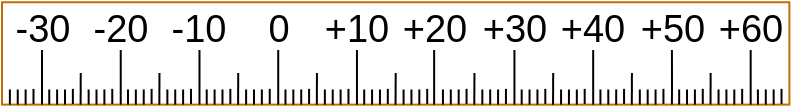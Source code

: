 <mxfile version="13.7.9" type="device"><diagram id="BH3NM4TAo3AYX-1kd94T" name="Page-1"><mxGraphModel dx="268" dy="498" grid="1" gridSize="3.937" guides="1" tooltips="1" connect="1" arrows="1" fold="1" page="1" pageScale="1" pageWidth="400" pageHeight="300" math="0" shadow="0"><root><mxCell id="0"/><mxCell id="1" parent="0"/><mxCell id="0pKqUHO3P8aSf-PJgCio-1" value="" style="rounded=0;whiteSpace=wrap;html=1;strokeColor=#BD7000;fontColor=#ffffff;fillColor=none;" parent="1" vertex="1"><mxGeometry y="-7.87" width="393.7" height="51.18" as="geometry"/></mxCell><mxCell id="0pKqUHO3P8aSf-PJgCio-4" value="" style="group" parent="1" vertex="1" connectable="0"><mxGeometry x="3.937" y="-3.932" width="35.37" height="47.242" as="geometry"/></mxCell><mxCell id="0pKqUHO3P8aSf-PJgCio-2" value="" style="endArrow=none;html=1;" parent="0pKqUHO3P8aSf-PJgCio-4" edge="1"><mxGeometry width="50" height="50" relative="1" as="geometry"><mxPoint x="16.063" y="47.242" as="sourcePoint"/><mxPoint x="16.063" y="19.932" as="targetPoint"/></mxGeometry></mxCell><mxCell id="0pKqUHO3P8aSf-PJgCio-3" value="-30" style="text;html=1;resizable=0;autosize=1;align=center;verticalAlign=middle;points=[];fillColor=none;strokeColor=none;rounded=0;fontSize=19;" parent="0pKqUHO3P8aSf-PJgCio-4" vertex="1"><mxGeometry x="-4" y="-4" width="39.37" height="27.559" as="geometry"/></mxCell><mxCell id="0pKqUHO3P8aSf-PJgCio-5" value="" style="group" parent="1" vertex="1" connectable="0"><mxGeometry x="43.304" y="-3.935" width="35.37" height="47.242" as="geometry"/></mxCell><mxCell id="0pKqUHO3P8aSf-PJgCio-6" value="" style="endArrow=none;html=1;" parent="0pKqUHO3P8aSf-PJgCio-5" edge="1"><mxGeometry width="50" height="50" relative="1" as="geometry"><mxPoint x="16.063" y="47.242" as="sourcePoint"/><mxPoint x="16.063" y="19.932" as="targetPoint"/></mxGeometry></mxCell><mxCell id="0pKqUHO3P8aSf-PJgCio-7" value="-20" style="text;html=1;resizable=0;autosize=1;align=center;verticalAlign=middle;points=[];fillColor=none;strokeColor=none;rounded=0;fontSize=19;" parent="0pKqUHO3P8aSf-PJgCio-5" vertex="1"><mxGeometry x="-4" y="-4" width="39.37" height="27.559" as="geometry"/></mxCell><mxCell id="0pKqUHO3P8aSf-PJgCio-9" value="" style="group;rotation=90;" parent="1" vertex="1" connectable="0"><mxGeometry x="82.681" y="-3.938" width="35.37" height="47.242" as="geometry"/></mxCell><mxCell id="0pKqUHO3P8aSf-PJgCio-10" value="" style="endArrow=none;html=1;" parent="0pKqUHO3P8aSf-PJgCio-9" edge="1"><mxGeometry width="50" height="50" relative="1" as="geometry"><mxPoint x="16.063" y="47.242" as="sourcePoint"/><mxPoint x="16.063" y="19.932" as="targetPoint"/></mxGeometry></mxCell><mxCell id="0pKqUHO3P8aSf-PJgCio-11" value="-10" style="text;html=1;resizable=0;autosize=1;align=center;verticalAlign=middle;points=[];fillColor=none;strokeColor=none;rounded=0;fontSize=19;" parent="0pKqUHO3P8aSf-PJgCio-9" vertex="1"><mxGeometry x="-4" y="-4" width="39.37" height="27.559" as="geometry"/></mxCell><mxCell id="0pKqUHO3P8aSf-PJgCio-12" value="" style="group" parent="1" vertex="1" connectable="0"><mxGeometry x="122.048" y="-3.941" width="31.496" height="47.242" as="geometry"/></mxCell><mxCell id="0pKqUHO3P8aSf-PJgCio-13" value="" style="endArrow=none;html=1;" parent="0pKqUHO3P8aSf-PJgCio-12" edge="1"><mxGeometry width="50" height="50" relative="1" as="geometry"><mxPoint x="16.063" y="47.242" as="sourcePoint"/><mxPoint x="16.063" y="19.932" as="targetPoint"/></mxGeometry></mxCell><mxCell id="0pKqUHO3P8aSf-PJgCio-14" value="0" style="text;html=1;resizable=0;autosize=1;align=center;verticalAlign=middle;points=[];fillColor=none;strokeColor=none;rounded=0;fontSize=19;" parent="0pKqUHO3P8aSf-PJgCio-12" vertex="1"><mxGeometry x="4" y="-4" width="23.622" height="27.559" as="geometry"/></mxCell><mxCell id="0pKqUHO3P8aSf-PJgCio-15" value="" style="group" parent="1" vertex="1" connectable="0"><mxGeometry x="161.415" y="-3.934" width="39.244" height="47.242" as="geometry"/></mxCell><mxCell id="0pKqUHO3P8aSf-PJgCio-16" value="" style="endArrow=none;html=1;" parent="0pKqUHO3P8aSf-PJgCio-15" edge="1"><mxGeometry width="50" height="50" relative="1" as="geometry"><mxPoint x="16.063" y="47.242" as="sourcePoint"/><mxPoint x="16.063" y="19.932" as="targetPoint"/></mxGeometry></mxCell><mxCell id="0pKqUHO3P8aSf-PJgCio-17" value="+10" style="text;html=1;resizable=0;autosize=1;align=center;verticalAlign=middle;points=[];fillColor=none;strokeColor=none;rounded=0;fontSize=19;" parent="0pKqUHO3P8aSf-PJgCio-15" vertex="1"><mxGeometry x="-8" y="-4" width="47.244" height="27.559" as="geometry"/></mxCell><mxCell id="0pKqUHO3P8aSf-PJgCio-18" value="" style="group" parent="1" vertex="1" connectable="0"><mxGeometry x="200.002" y="-3.937" width="39.244" height="47.242" as="geometry"/></mxCell><mxCell id="0pKqUHO3P8aSf-PJgCio-19" value="" style="endArrow=none;html=1;" parent="0pKqUHO3P8aSf-PJgCio-18" edge="1"><mxGeometry width="50" height="50" relative="1" as="geometry"><mxPoint x="16.063" y="47.242" as="sourcePoint"/><mxPoint x="16.063" y="19.932" as="targetPoint"/></mxGeometry></mxCell><mxCell id="0pKqUHO3P8aSf-PJgCio-20" value="+20" style="text;html=1;resizable=0;autosize=1;align=center;verticalAlign=middle;points=[];fillColor=none;strokeColor=none;rounded=0;fontSize=19;" parent="0pKqUHO3P8aSf-PJgCio-18" vertex="1"><mxGeometry x="-8" y="-4" width="47.244" height="27.559" as="geometry"/></mxCell><mxCell id="0pKqUHO3P8aSf-PJgCio-21" value="" style="group" parent="1" vertex="1" connectable="0"><mxGeometry x="240.159" y="-3.94" width="39.244" height="47.242" as="geometry"/></mxCell><mxCell id="0pKqUHO3P8aSf-PJgCio-22" value="" style="endArrow=none;html=1;" parent="0pKqUHO3P8aSf-PJgCio-21" edge="1"><mxGeometry width="50" height="50" relative="1" as="geometry"><mxPoint x="16.063" y="47.242" as="sourcePoint"/><mxPoint x="16.063" y="19.932" as="targetPoint"/></mxGeometry></mxCell><mxCell id="0pKqUHO3P8aSf-PJgCio-23" value="+30" style="text;html=1;resizable=0;autosize=1;align=center;verticalAlign=middle;points=[];fillColor=none;strokeColor=none;rounded=0;fontSize=19;" parent="0pKqUHO3P8aSf-PJgCio-21" vertex="1"><mxGeometry x="-8" y="-4" width="47.244" height="27.559" as="geometry"/></mxCell><mxCell id="0pKqUHO3P8aSf-PJgCio-25" value="" style="group" parent="1" vertex="1" connectable="0"><mxGeometry x="279.526" y="-3.933" width="39.244" height="47.242" as="geometry"/></mxCell><mxCell id="0pKqUHO3P8aSf-PJgCio-26" value="" style="endArrow=none;html=1;" parent="0pKqUHO3P8aSf-PJgCio-25" edge="1"><mxGeometry width="50" height="50" relative="1" as="geometry"><mxPoint x="16.063" y="47.242" as="sourcePoint"/><mxPoint x="16.063" y="19.932" as="targetPoint"/></mxGeometry></mxCell><mxCell id="0pKqUHO3P8aSf-PJgCio-27" value="+40" style="text;html=1;resizable=0;autosize=1;align=center;verticalAlign=middle;points=[];fillColor=none;strokeColor=none;rounded=0;fontSize=19;" parent="0pKqUHO3P8aSf-PJgCio-25" vertex="1"><mxGeometry x="-8" y="-4" width="47.244" height="27.559" as="geometry"/></mxCell><mxCell id="0pKqUHO3P8aSf-PJgCio-28" value="" style="group" parent="1" vertex="1" connectable="0"><mxGeometry x="318.893" y="-3.936" width="39.244" height="47.242" as="geometry"/></mxCell><mxCell id="0pKqUHO3P8aSf-PJgCio-29" value="" style="endArrow=none;html=1;" parent="0pKqUHO3P8aSf-PJgCio-28" edge="1"><mxGeometry width="50" height="50" relative="1" as="geometry"><mxPoint x="16.063" y="47.242" as="sourcePoint"/><mxPoint x="16.063" y="19.932" as="targetPoint"/><Array as="points"><mxPoint x="16.107" y="38.936"/><mxPoint x="16.107" y="34.936"/></Array></mxGeometry></mxCell><mxCell id="0pKqUHO3P8aSf-PJgCio-30" value="+50" style="text;html=1;resizable=0;autosize=1;align=center;verticalAlign=middle;points=[];fillColor=none;strokeColor=none;rounded=0;fontSize=19;" parent="0pKqUHO3P8aSf-PJgCio-28" vertex="1"><mxGeometry x="-8" y="-4" width="47.244" height="27.559" as="geometry"/></mxCell><mxCell id="0pKqUHO3P8aSf-PJgCio-31" value="" style="group" parent="1" vertex="1" connectable="0"><mxGeometry x="358.27" y="-3.939" width="39.244" height="47.242" as="geometry"/></mxCell><mxCell id="0pKqUHO3P8aSf-PJgCio-32" value="" style="endArrow=none;html=1;" parent="0pKqUHO3P8aSf-PJgCio-31" edge="1"><mxGeometry width="50" height="50" relative="1" as="geometry"><mxPoint x="16.063" y="47.242" as="sourcePoint"/><mxPoint x="16.063" y="19.932" as="targetPoint"/></mxGeometry></mxCell><mxCell id="0pKqUHO3P8aSf-PJgCio-33" value="+60" style="text;html=1;resizable=0;autosize=1;align=center;verticalAlign=middle;points=[];fillColor=none;strokeColor=none;rounded=0;fontSize=19;" parent="0pKqUHO3P8aSf-PJgCio-31" vertex="1"><mxGeometry x="-8" y="-4" width="47.244" height="27.559" as="geometry"/></mxCell><mxCell id="rS1mnKSG4VcfTSio3RcI-3" value="" style="endArrow=none;html=1;fontSize=16;exitX=0.04;exitY=0.994;exitDx=0;exitDy=0;exitPerimeter=0;entryX=0.04;entryY=0.846;entryDx=0;entryDy=0;entryPerimeter=0;" parent="1" source="0pKqUHO3P8aSf-PJgCio-1" target="0pKqUHO3P8aSf-PJgCio-1" edge="1"><mxGeometry width="50" height="50" relative="1" as="geometry"><mxPoint x="55" y="38" as="sourcePoint"/><mxPoint x="11.9" y="47" as="targetPoint"/></mxGeometry></mxCell><mxCell id="rS1mnKSG4VcfTSio3RcI-4" value="" style="endArrow=none;html=1;fontSize=16;exitX=0.04;exitY=0.994;exitDx=0;exitDy=0;exitPerimeter=0;entryX=0.04;entryY=0.846;entryDx=0;entryDy=0;entryPerimeter=0;" parent="1" edge="1"><mxGeometry width="50" height="50" relative="1" as="geometry"><mxPoint x="11.815" y="43.3" as="sourcePoint"/><mxPoint x="11.815" y="35.725" as="targetPoint"/></mxGeometry></mxCell><mxCell id="rS1mnKSG4VcfTSio3RcI-5" value="" style="endArrow=none;html=1;fontSize=16;exitX=0.04;exitY=0.994;exitDx=0;exitDy=0;exitPerimeter=0;entryX=0.04;entryY=0.846;entryDx=0;entryDy=0;entryPerimeter=0;" parent="1" edge="1"><mxGeometry width="50" height="50" relative="1" as="geometry"><mxPoint x="7.872" y="43.307" as="sourcePoint"/><mxPoint x="7.872" y="35.732" as="targetPoint"/></mxGeometry></mxCell><mxCell id="rS1mnKSG4VcfTSio3RcI-6" value="" style="endArrow=none;html=1;fontSize=16;exitX=0.04;exitY=0.994;exitDx=0;exitDy=0;exitPerimeter=0;entryX=0.04;entryY=0.846;entryDx=0;entryDy=0;entryPerimeter=0;" parent="1" edge="1"><mxGeometry width="50" height="50" relative="1" as="geometry"><mxPoint x="3.939" y="43.304" as="sourcePoint"/><mxPoint x="3.939" y="35.729" as="targetPoint"/></mxGeometry></mxCell><mxCell id="rS1mnKSG4VcfTSio3RcI-7" value="" style="endArrow=none;html=1;fontSize=16;exitX=0.04;exitY=0.994;exitDx=0;exitDy=0;exitPerimeter=0;entryX=0.04;entryY=0.846;entryDx=0;entryDy=0;entryPerimeter=0;" parent="1" edge="1"><mxGeometry width="50" height="50" relative="1" as="geometry"><mxPoint x="389.765" y="43.0" as="sourcePoint"/><mxPoint x="389.765" y="35.425" as="targetPoint"/></mxGeometry></mxCell><mxCell id="rS1mnKSG4VcfTSio3RcI-8" value="" style="endArrow=none;html=1;fontSize=16;exitX=0.04;exitY=0.994;exitDx=0;exitDy=0;exitPerimeter=0;entryX=0.04;entryY=0.846;entryDx=0;entryDy=0;entryPerimeter=0;" parent="1" edge="1"><mxGeometry width="50" height="50" relative="1" as="geometry"><mxPoint x="385.832" y="43.297" as="sourcePoint"/><mxPoint x="385.832" y="35.722" as="targetPoint"/></mxGeometry></mxCell><mxCell id="rS1mnKSG4VcfTSio3RcI-9" value="" style="endArrow=none;html=1;fontSize=16;exitX=0.04;exitY=0.994;exitDx=0;exitDy=0;exitPerimeter=0;entryX=0.04;entryY=0.846;entryDx=0;entryDy=0;entryPerimeter=0;" parent="1" edge="1"><mxGeometry width="50" height="50" relative="1" as="geometry"><mxPoint x="381.889" y="43.304" as="sourcePoint"/><mxPoint x="381.889" y="35.729" as="targetPoint"/></mxGeometry></mxCell><mxCell id="rS1mnKSG4VcfTSio3RcI-10" value="" style="endArrow=none;html=1;fontSize=16;exitX=0.04;exitY=0.994;exitDx=0;exitDy=0;exitPerimeter=0;entryX=0.04;entryY=0.846;entryDx=0;entryDy=0;entryPerimeter=0;" parent="1" edge="1"><mxGeometry width="50" height="50" relative="1" as="geometry"><mxPoint x="377.956" y="43.301" as="sourcePoint"/><mxPoint x="377.956" y="35.726" as="targetPoint"/></mxGeometry></mxCell><mxCell id="rS1mnKSG4VcfTSio3RcI-44" value="" style="group" parent="1" vertex="1" connectable="0"><mxGeometry x="338.58" y="35.419" width="31.502" height="7.892" as="geometry"/></mxCell><mxCell id="rS1mnKSG4VcfTSio3RcI-11" value="" style="endArrow=none;html=1;fontSize=16;exitX=0.04;exitY=0.994;exitDx=0;exitDy=0;exitPerimeter=0;entryX=0.04;entryY=0.846;entryDx=0;entryDy=0;entryPerimeter=0;" parent="rS1mnKSG4VcfTSio3RcI-44" edge="1"><mxGeometry width="50" height="50" relative="1" as="geometry"><mxPoint x="31.502" y="7.578" as="sourcePoint"/><mxPoint x="31.502" y="0.003" as="targetPoint"/></mxGeometry></mxCell><mxCell id="rS1mnKSG4VcfTSio3RcI-12" value="" style="endArrow=none;html=1;fontSize=16;exitX=0.04;exitY=0.994;exitDx=0;exitDy=0;exitPerimeter=0;entryX=0.04;entryY=0.846;entryDx=0;entryDy=0;entryPerimeter=0;" parent="rS1mnKSG4VcfTSio3RcI-44" edge="1"><mxGeometry width="50" height="50" relative="1" as="geometry"><mxPoint x="27.569" y="7.875" as="sourcePoint"/><mxPoint x="27.569" y="0.3" as="targetPoint"/></mxGeometry></mxCell><mxCell id="rS1mnKSG4VcfTSio3RcI-13" value="" style="endArrow=none;html=1;fontSize=16;exitX=0.04;exitY=0.994;exitDx=0;exitDy=0;exitPerimeter=0;entryX=0.04;entryY=0.846;entryDx=0;entryDy=0;entryPerimeter=0;" parent="rS1mnKSG4VcfTSio3RcI-44" edge="1"><mxGeometry width="50" height="50" relative="1" as="geometry"><mxPoint x="23.626" y="7.882" as="sourcePoint"/><mxPoint x="23.626" y="0.307" as="targetPoint"/></mxGeometry></mxCell><mxCell id="rS1mnKSG4VcfTSio3RcI-14" value="" style="endArrow=none;html=1;fontSize=16;exitX=0.04;exitY=0.994;exitDx=0;exitDy=0;exitPerimeter=0;entryX=0.04;entryY=0.846;entryDx=0;entryDy=0;entryPerimeter=0;" parent="rS1mnKSG4VcfTSio3RcI-44" edge="1"><mxGeometry width="50" height="50" relative="1" as="geometry"><mxPoint x="19.693" y="7.879" as="sourcePoint"/><mxPoint x="19.693" y="0.304" as="targetPoint"/></mxGeometry></mxCell><mxCell id="rS1mnKSG4VcfTSio3RcI-15" value="" style="endArrow=none;html=1;fontSize=16;exitX=0.04;exitY=0.994;exitDx=0;exitDy=0;exitPerimeter=0;entryX=0.04;entryY=0.846;entryDx=0;entryDy=0;entryPerimeter=0;" parent="rS1mnKSG4VcfTSio3RcI-44" edge="1"><mxGeometry width="50" height="50" relative="1" as="geometry"><mxPoint x="11.809" y="7.575" as="sourcePoint"/><mxPoint x="11.809" as="targetPoint"/></mxGeometry></mxCell><mxCell id="rS1mnKSG4VcfTSio3RcI-16" value="" style="endArrow=none;html=1;fontSize=16;exitX=0.04;exitY=0.994;exitDx=0;exitDy=0;exitPerimeter=0;entryX=0.04;entryY=0.846;entryDx=0;entryDy=0;entryPerimeter=0;" parent="rS1mnKSG4VcfTSio3RcI-44" edge="1"><mxGeometry width="50" height="50" relative="1" as="geometry"><mxPoint x="7.876" y="7.872" as="sourcePoint"/><mxPoint x="7.876" y="0.297" as="targetPoint"/></mxGeometry></mxCell><mxCell id="rS1mnKSG4VcfTSio3RcI-17" value="" style="endArrow=none;html=1;fontSize=16;exitX=0.04;exitY=0.994;exitDx=0;exitDy=0;exitPerimeter=0;entryX=0.04;entryY=0.846;entryDx=0;entryDy=0;entryPerimeter=0;" parent="rS1mnKSG4VcfTSio3RcI-44" edge="1"><mxGeometry width="50" height="50" relative="1" as="geometry"><mxPoint x="3.933" y="7.879" as="sourcePoint"/><mxPoint x="3.933" y="0.304" as="targetPoint"/></mxGeometry></mxCell><mxCell id="rS1mnKSG4VcfTSio3RcI-18" value="" style="endArrow=none;html=1;fontSize=16;exitX=0.04;exitY=0.994;exitDx=0;exitDy=0;exitPerimeter=0;entryX=0.04;entryY=0.846;entryDx=0;entryDy=0;entryPerimeter=0;" parent="rS1mnKSG4VcfTSio3RcI-44" edge="1"><mxGeometry width="50" height="50" relative="1" as="geometry"><mxPoint y="7.876" as="sourcePoint"/><mxPoint y="0.301" as="targetPoint"/></mxGeometry></mxCell><mxCell id="rS1mnKSG4VcfTSio3RcI-20" value="" style="endArrow=none;html=1;fontSize=16;exitX=0.04;exitY=0.994;exitDx=0;exitDy=0;exitPerimeter=0;entryX=0.9;entryY=0.692;entryDx=0;entryDy=0;entryPerimeter=0;" parent="rS1mnKSG4VcfTSio3RcI-44" target="0pKqUHO3P8aSf-PJgCio-1" edge="1"><mxGeometry width="50" height="50" relative="1" as="geometry"><mxPoint x="15.686" y="7.892" as="sourcePoint"/><mxPoint x="15.686" y="0.317" as="targetPoint"/></mxGeometry></mxCell><mxCell id="rS1mnKSG4VcfTSio3RcI-45" value="" style="group" parent="1" vertex="1" connectable="0"><mxGeometry x="299.217" y="35.436" width="31.502" height="7.892" as="geometry"/></mxCell><mxCell id="rS1mnKSG4VcfTSio3RcI-46" value="" style="endArrow=none;html=1;fontSize=16;exitX=0.04;exitY=0.994;exitDx=0;exitDy=0;exitPerimeter=0;entryX=0.04;entryY=0.846;entryDx=0;entryDy=0;entryPerimeter=0;" parent="rS1mnKSG4VcfTSio3RcI-45" edge="1"><mxGeometry width="50" height="50" relative="1" as="geometry"><mxPoint x="31.502" y="7.578" as="sourcePoint"/><mxPoint x="31.502" y="0.003" as="targetPoint"/></mxGeometry></mxCell><mxCell id="rS1mnKSG4VcfTSio3RcI-47" value="" style="endArrow=none;html=1;fontSize=16;exitX=0.04;exitY=0.994;exitDx=0;exitDy=0;exitPerimeter=0;entryX=0.04;entryY=0.846;entryDx=0;entryDy=0;entryPerimeter=0;" parent="rS1mnKSG4VcfTSio3RcI-45" edge="1"><mxGeometry width="50" height="50" relative="1" as="geometry"><mxPoint x="27.569" y="7.875" as="sourcePoint"/><mxPoint x="27.569" y="0.3" as="targetPoint"/></mxGeometry></mxCell><mxCell id="rS1mnKSG4VcfTSio3RcI-48" value="" style="endArrow=none;html=1;fontSize=16;exitX=0.04;exitY=0.994;exitDx=0;exitDy=0;exitPerimeter=0;entryX=0.04;entryY=0.846;entryDx=0;entryDy=0;entryPerimeter=0;" parent="rS1mnKSG4VcfTSio3RcI-45" edge="1"><mxGeometry width="50" height="50" relative="1" as="geometry"><mxPoint x="23.626" y="7.882" as="sourcePoint"/><mxPoint x="23.626" y="0.307" as="targetPoint"/></mxGeometry></mxCell><mxCell id="rS1mnKSG4VcfTSio3RcI-49" value="" style="endArrow=none;html=1;fontSize=16;exitX=0.04;exitY=0.994;exitDx=0;exitDy=0;exitPerimeter=0;entryX=0.04;entryY=0.846;entryDx=0;entryDy=0;entryPerimeter=0;" parent="rS1mnKSG4VcfTSio3RcI-45" edge="1"><mxGeometry width="50" height="50" relative="1" as="geometry"><mxPoint x="19.693" y="7.879" as="sourcePoint"/><mxPoint x="19.693" y="0.304" as="targetPoint"/></mxGeometry></mxCell><mxCell id="rS1mnKSG4VcfTSio3RcI-50" value="" style="endArrow=none;html=1;fontSize=16;exitX=0.04;exitY=0.994;exitDx=0;exitDy=0;exitPerimeter=0;entryX=0.04;entryY=0.846;entryDx=0;entryDy=0;entryPerimeter=0;" parent="rS1mnKSG4VcfTSio3RcI-45" edge="1"><mxGeometry width="50" height="50" relative="1" as="geometry"><mxPoint x="11.809" y="7.575" as="sourcePoint"/><mxPoint x="11.809" as="targetPoint"/></mxGeometry></mxCell><mxCell id="rS1mnKSG4VcfTSio3RcI-51" value="" style="endArrow=none;html=1;fontSize=16;exitX=0.04;exitY=0.994;exitDx=0;exitDy=0;exitPerimeter=0;entryX=0.04;entryY=0.846;entryDx=0;entryDy=0;entryPerimeter=0;" parent="rS1mnKSG4VcfTSio3RcI-45" edge="1"><mxGeometry width="50" height="50" relative="1" as="geometry"><mxPoint x="7.876" y="7.872" as="sourcePoint"/><mxPoint x="7.876" y="0.297" as="targetPoint"/></mxGeometry></mxCell><mxCell id="rS1mnKSG4VcfTSio3RcI-52" value="" style="endArrow=none;html=1;fontSize=16;exitX=0.04;exitY=0.994;exitDx=0;exitDy=0;exitPerimeter=0;entryX=0.04;entryY=0.846;entryDx=0;entryDy=0;entryPerimeter=0;" parent="rS1mnKSG4VcfTSio3RcI-45" edge="1"><mxGeometry width="50" height="50" relative="1" as="geometry"><mxPoint x="3.933" y="7.879" as="sourcePoint"/><mxPoint x="3.933" y="0.304" as="targetPoint"/></mxGeometry></mxCell><mxCell id="rS1mnKSG4VcfTSio3RcI-53" value="" style="endArrow=none;html=1;fontSize=16;exitX=0.04;exitY=0.994;exitDx=0;exitDy=0;exitPerimeter=0;entryX=0.04;entryY=0.846;entryDx=0;entryDy=0;entryPerimeter=0;" parent="rS1mnKSG4VcfTSio3RcI-45" edge="1"><mxGeometry width="50" height="50" relative="1" as="geometry"><mxPoint y="7.876" as="sourcePoint"/><mxPoint y="0.301" as="targetPoint"/></mxGeometry></mxCell><mxCell id="rS1mnKSG4VcfTSio3RcI-54" value="" style="endArrow=none;html=1;fontSize=16;exitX=0.04;exitY=0.994;exitDx=0;exitDy=0;exitPerimeter=0;entryX=0.8;entryY=0.692;entryDx=0;entryDy=0;entryPerimeter=0;" parent="rS1mnKSG4VcfTSio3RcI-45" target="0pKqUHO3P8aSf-PJgCio-1" edge="1"><mxGeometry width="50" height="50" relative="1" as="geometry"><mxPoint x="15.686" y="7.892" as="sourcePoint"/><mxPoint x="15.686" y="0.317" as="targetPoint"/></mxGeometry></mxCell><mxCell id="rS1mnKSG4VcfTSio3RcI-55" value="" style="group" parent="1" vertex="1" connectable="0"><mxGeometry x="259.844" y="35.433" width="31.502" height="7.892" as="geometry"/></mxCell><mxCell id="rS1mnKSG4VcfTSio3RcI-56" value="" style="endArrow=none;html=1;fontSize=16;exitX=0.04;exitY=0.994;exitDx=0;exitDy=0;exitPerimeter=0;entryX=0.04;entryY=0.846;entryDx=0;entryDy=0;entryPerimeter=0;" parent="rS1mnKSG4VcfTSio3RcI-55" edge="1"><mxGeometry width="50" height="50" relative="1" as="geometry"><mxPoint x="31.502" y="7.578" as="sourcePoint"/><mxPoint x="31.502" y="0.003" as="targetPoint"/></mxGeometry></mxCell><mxCell id="rS1mnKSG4VcfTSio3RcI-57" value="" style="endArrow=none;html=1;fontSize=16;exitX=0.04;exitY=0.994;exitDx=0;exitDy=0;exitPerimeter=0;entryX=0.04;entryY=0.846;entryDx=0;entryDy=0;entryPerimeter=0;" parent="rS1mnKSG4VcfTSio3RcI-55" edge="1"><mxGeometry width="50" height="50" relative="1" as="geometry"><mxPoint x="27.569" y="7.875" as="sourcePoint"/><mxPoint x="27.569" y="0.3" as="targetPoint"/></mxGeometry></mxCell><mxCell id="rS1mnKSG4VcfTSio3RcI-58" value="" style="endArrow=none;html=1;fontSize=16;exitX=0.04;exitY=0.994;exitDx=0;exitDy=0;exitPerimeter=0;entryX=0.04;entryY=0.846;entryDx=0;entryDy=0;entryPerimeter=0;" parent="rS1mnKSG4VcfTSio3RcI-55" edge="1"><mxGeometry width="50" height="50" relative="1" as="geometry"><mxPoint x="23.626" y="7.882" as="sourcePoint"/><mxPoint x="23.626" y="0.307" as="targetPoint"/></mxGeometry></mxCell><mxCell id="rS1mnKSG4VcfTSio3RcI-59" value="" style="endArrow=none;html=1;fontSize=16;exitX=0.04;exitY=0.994;exitDx=0;exitDy=0;exitPerimeter=0;entryX=0.04;entryY=0.846;entryDx=0;entryDy=0;entryPerimeter=0;" parent="rS1mnKSG4VcfTSio3RcI-55" edge="1"><mxGeometry width="50" height="50" relative="1" as="geometry"><mxPoint x="19.693" y="7.879" as="sourcePoint"/><mxPoint x="19.693" y="0.304" as="targetPoint"/></mxGeometry></mxCell><mxCell id="rS1mnKSG4VcfTSio3RcI-60" value="" style="endArrow=none;html=1;fontSize=16;exitX=0.04;exitY=0.994;exitDx=0;exitDy=0;exitPerimeter=0;entryX=0.04;entryY=0.846;entryDx=0;entryDy=0;entryPerimeter=0;" parent="rS1mnKSG4VcfTSio3RcI-55" edge="1"><mxGeometry width="50" height="50" relative="1" as="geometry"><mxPoint x="11.809" y="7.575" as="sourcePoint"/><mxPoint x="11.809" as="targetPoint"/></mxGeometry></mxCell><mxCell id="rS1mnKSG4VcfTSio3RcI-61" value="" style="endArrow=none;html=1;fontSize=16;exitX=0.04;exitY=0.994;exitDx=0;exitDy=0;exitPerimeter=0;entryX=0.04;entryY=0.846;entryDx=0;entryDy=0;entryPerimeter=0;" parent="rS1mnKSG4VcfTSio3RcI-55" edge="1"><mxGeometry width="50" height="50" relative="1" as="geometry"><mxPoint x="7.876" y="7.872" as="sourcePoint"/><mxPoint x="7.876" y="0.297" as="targetPoint"/></mxGeometry></mxCell><mxCell id="rS1mnKSG4VcfTSio3RcI-62" value="" style="endArrow=none;html=1;fontSize=16;exitX=0.04;exitY=0.994;exitDx=0;exitDy=0;exitPerimeter=0;entryX=0.04;entryY=0.846;entryDx=0;entryDy=0;entryPerimeter=0;" parent="rS1mnKSG4VcfTSio3RcI-55" edge="1"><mxGeometry width="50" height="50" relative="1" as="geometry"><mxPoint x="3.933" y="7.879" as="sourcePoint"/><mxPoint x="3.933" y="0.304" as="targetPoint"/></mxGeometry></mxCell><mxCell id="rS1mnKSG4VcfTSio3RcI-63" value="" style="endArrow=none;html=1;fontSize=16;exitX=0.04;exitY=0.994;exitDx=0;exitDy=0;exitPerimeter=0;entryX=0.04;entryY=0.846;entryDx=0;entryDy=0;entryPerimeter=0;" parent="rS1mnKSG4VcfTSio3RcI-55" edge="1"><mxGeometry width="50" height="50" relative="1" as="geometry"><mxPoint y="7.876" as="sourcePoint"/><mxPoint y="0.301" as="targetPoint"/></mxGeometry></mxCell><mxCell id="rS1mnKSG4VcfTSio3RcI-64" value="" style="endArrow=none;html=1;fontSize=16;exitX=0.04;exitY=0.994;exitDx=0;exitDy=0;exitPerimeter=0;entryX=0.7;entryY=0.692;entryDx=0;entryDy=0;entryPerimeter=0;" parent="rS1mnKSG4VcfTSio3RcI-55" target="0pKqUHO3P8aSf-PJgCio-1" edge="1"><mxGeometry width="50" height="50" relative="1" as="geometry"><mxPoint x="15.686" y="7.892" as="sourcePoint"/><mxPoint x="15.686" y="0.317" as="targetPoint"/></mxGeometry></mxCell><mxCell id="rS1mnKSG4VcfTSio3RcI-65" value="" style="group" parent="1" vertex="1" connectable="0"><mxGeometry x="220.471" y="35.43" width="31.502" height="7.892" as="geometry"/></mxCell><mxCell id="rS1mnKSG4VcfTSio3RcI-66" value="" style="endArrow=none;html=1;fontSize=16;exitX=0.04;exitY=0.994;exitDx=0;exitDy=0;exitPerimeter=0;entryX=0.04;entryY=0.846;entryDx=0;entryDy=0;entryPerimeter=0;" parent="rS1mnKSG4VcfTSio3RcI-65" edge="1"><mxGeometry width="50" height="50" relative="1" as="geometry"><mxPoint x="31.502" y="7.578" as="sourcePoint"/><mxPoint x="31.502" y="0.003" as="targetPoint"/></mxGeometry></mxCell><mxCell id="rS1mnKSG4VcfTSio3RcI-67" value="" style="endArrow=none;html=1;fontSize=16;exitX=0.04;exitY=0.994;exitDx=0;exitDy=0;exitPerimeter=0;entryX=0.04;entryY=0.846;entryDx=0;entryDy=0;entryPerimeter=0;" parent="rS1mnKSG4VcfTSio3RcI-65" edge="1"><mxGeometry width="50" height="50" relative="1" as="geometry"><mxPoint x="27.569" y="7.875" as="sourcePoint"/><mxPoint x="27.569" y="0.3" as="targetPoint"/></mxGeometry></mxCell><mxCell id="rS1mnKSG4VcfTSio3RcI-68" value="" style="endArrow=none;html=1;fontSize=16;exitX=0.04;exitY=0.994;exitDx=0;exitDy=0;exitPerimeter=0;entryX=0.04;entryY=0.846;entryDx=0;entryDy=0;entryPerimeter=0;" parent="rS1mnKSG4VcfTSio3RcI-65" edge="1"><mxGeometry width="50" height="50" relative="1" as="geometry"><mxPoint x="23.626" y="7.882" as="sourcePoint"/><mxPoint x="23.626" y="0.307" as="targetPoint"/></mxGeometry></mxCell><mxCell id="rS1mnKSG4VcfTSio3RcI-69" value="" style="endArrow=none;html=1;fontSize=16;exitX=0.04;exitY=0.994;exitDx=0;exitDy=0;exitPerimeter=0;entryX=0.04;entryY=0.846;entryDx=0;entryDy=0;entryPerimeter=0;" parent="rS1mnKSG4VcfTSio3RcI-65" edge="1"><mxGeometry width="50" height="50" relative="1" as="geometry"><mxPoint x="19.693" y="7.879" as="sourcePoint"/><mxPoint x="19.693" y="0.304" as="targetPoint"/></mxGeometry></mxCell><mxCell id="rS1mnKSG4VcfTSio3RcI-70" value="" style="endArrow=none;html=1;fontSize=16;exitX=0.04;exitY=0.994;exitDx=0;exitDy=0;exitPerimeter=0;entryX=0.04;entryY=0.846;entryDx=0;entryDy=0;entryPerimeter=0;" parent="rS1mnKSG4VcfTSio3RcI-65" edge="1"><mxGeometry width="50" height="50" relative="1" as="geometry"><mxPoint x="11.809" y="7.575" as="sourcePoint"/><mxPoint x="11.809" as="targetPoint"/></mxGeometry></mxCell><mxCell id="rS1mnKSG4VcfTSio3RcI-71" value="" style="endArrow=none;html=1;fontSize=16;exitX=0.04;exitY=0.994;exitDx=0;exitDy=0;exitPerimeter=0;entryX=0.04;entryY=0.846;entryDx=0;entryDy=0;entryPerimeter=0;" parent="rS1mnKSG4VcfTSio3RcI-65" edge="1"><mxGeometry width="50" height="50" relative="1" as="geometry"><mxPoint x="7.876" y="7.872" as="sourcePoint"/><mxPoint x="7.876" y="0.297" as="targetPoint"/></mxGeometry></mxCell><mxCell id="rS1mnKSG4VcfTSio3RcI-72" value="" style="endArrow=none;html=1;fontSize=16;exitX=0.04;exitY=0.994;exitDx=0;exitDy=0;exitPerimeter=0;entryX=0.04;entryY=0.846;entryDx=0;entryDy=0;entryPerimeter=0;" parent="rS1mnKSG4VcfTSio3RcI-65" edge="1"><mxGeometry width="50" height="50" relative="1" as="geometry"><mxPoint x="3.933" y="7.879" as="sourcePoint"/><mxPoint x="3.933" y="0.304" as="targetPoint"/></mxGeometry></mxCell><mxCell id="rS1mnKSG4VcfTSio3RcI-73" value="" style="endArrow=none;html=1;fontSize=16;exitX=0.04;exitY=0.994;exitDx=0;exitDy=0;exitPerimeter=0;entryX=0.04;entryY=0.846;entryDx=0;entryDy=0;entryPerimeter=0;" parent="rS1mnKSG4VcfTSio3RcI-65" edge="1"><mxGeometry width="50" height="50" relative="1" as="geometry"><mxPoint y="7.876" as="sourcePoint"/><mxPoint y="0.301" as="targetPoint"/></mxGeometry></mxCell><mxCell id="rS1mnKSG4VcfTSio3RcI-74" value="" style="endArrow=none;html=1;fontSize=16;exitX=0.04;exitY=0.994;exitDx=0;exitDy=0;exitPerimeter=0;entryX=0.6;entryY=0.692;entryDx=0;entryDy=0;entryPerimeter=0;" parent="rS1mnKSG4VcfTSio3RcI-65" target="0pKqUHO3P8aSf-PJgCio-1" edge="1"><mxGeometry width="50" height="50" relative="1" as="geometry"><mxPoint x="15.686" y="7.892" as="sourcePoint"/><mxPoint x="15.686" y="0.317" as="targetPoint"/></mxGeometry></mxCell><mxCell id="rS1mnKSG4VcfTSio3RcI-75" value="" style="group" parent="1" vertex="1" connectable="0"><mxGeometry x="181.098" y="35.437" width="31.502" height="7.892" as="geometry"/></mxCell><mxCell id="rS1mnKSG4VcfTSio3RcI-76" value="" style="endArrow=none;html=1;fontSize=16;exitX=0.04;exitY=0.994;exitDx=0;exitDy=0;exitPerimeter=0;entryX=0.04;entryY=0.846;entryDx=0;entryDy=0;entryPerimeter=0;" parent="rS1mnKSG4VcfTSio3RcI-75" edge="1"><mxGeometry width="50" height="50" relative="1" as="geometry"><mxPoint x="31.502" y="7.578" as="sourcePoint"/><mxPoint x="31.502" y="0.003" as="targetPoint"/></mxGeometry></mxCell><mxCell id="rS1mnKSG4VcfTSio3RcI-77" value="" style="endArrow=none;html=1;fontSize=16;exitX=0.04;exitY=0.994;exitDx=0;exitDy=0;exitPerimeter=0;entryX=0.04;entryY=0.846;entryDx=0;entryDy=0;entryPerimeter=0;" parent="rS1mnKSG4VcfTSio3RcI-75" edge="1"><mxGeometry width="50" height="50" relative="1" as="geometry"><mxPoint x="27.569" y="7.875" as="sourcePoint"/><mxPoint x="27.569" y="0.3" as="targetPoint"/></mxGeometry></mxCell><mxCell id="rS1mnKSG4VcfTSio3RcI-78" value="" style="endArrow=none;html=1;fontSize=16;exitX=0.04;exitY=0.994;exitDx=0;exitDy=0;exitPerimeter=0;entryX=0.04;entryY=0.846;entryDx=0;entryDy=0;entryPerimeter=0;" parent="rS1mnKSG4VcfTSio3RcI-75" edge="1"><mxGeometry width="50" height="50" relative="1" as="geometry"><mxPoint x="23.626" y="7.882" as="sourcePoint"/><mxPoint x="23.626" y="0.307" as="targetPoint"/></mxGeometry></mxCell><mxCell id="rS1mnKSG4VcfTSio3RcI-79" value="" style="endArrow=none;html=1;fontSize=16;exitX=0.04;exitY=0.994;exitDx=0;exitDy=0;exitPerimeter=0;entryX=0.04;entryY=0.846;entryDx=0;entryDy=0;entryPerimeter=0;" parent="rS1mnKSG4VcfTSio3RcI-75" edge="1"><mxGeometry width="50" height="50" relative="1" as="geometry"><mxPoint x="19.693" y="7.879" as="sourcePoint"/><mxPoint x="19.693" y="0.304" as="targetPoint"/></mxGeometry></mxCell><mxCell id="rS1mnKSG4VcfTSio3RcI-80" value="" style="endArrow=none;html=1;fontSize=16;exitX=0.04;exitY=0.994;exitDx=0;exitDy=0;exitPerimeter=0;entryX=0.04;entryY=0.846;entryDx=0;entryDy=0;entryPerimeter=0;" parent="rS1mnKSG4VcfTSio3RcI-75" edge="1"><mxGeometry width="50" height="50" relative="1" as="geometry"><mxPoint x="11.809" y="7.575" as="sourcePoint"/><mxPoint x="11.809" as="targetPoint"/></mxGeometry></mxCell><mxCell id="rS1mnKSG4VcfTSio3RcI-81" value="" style="endArrow=none;html=1;fontSize=16;exitX=0.04;exitY=0.994;exitDx=0;exitDy=0;exitPerimeter=0;entryX=0.04;entryY=0.846;entryDx=0;entryDy=0;entryPerimeter=0;" parent="rS1mnKSG4VcfTSio3RcI-75" edge="1"><mxGeometry width="50" height="50" relative="1" as="geometry"><mxPoint x="7.876" y="7.872" as="sourcePoint"/><mxPoint x="7.876" y="0.297" as="targetPoint"/></mxGeometry></mxCell><mxCell id="rS1mnKSG4VcfTSio3RcI-82" value="" style="endArrow=none;html=1;fontSize=16;exitX=0.04;exitY=0.994;exitDx=0;exitDy=0;exitPerimeter=0;entryX=0.04;entryY=0.846;entryDx=0;entryDy=0;entryPerimeter=0;" parent="rS1mnKSG4VcfTSio3RcI-75" edge="1"><mxGeometry width="50" height="50" relative="1" as="geometry"><mxPoint x="3.933" y="7.879" as="sourcePoint"/><mxPoint x="3.933" y="0.304" as="targetPoint"/></mxGeometry></mxCell><mxCell id="rS1mnKSG4VcfTSio3RcI-83" value="" style="endArrow=none;html=1;fontSize=16;exitX=0.04;exitY=0.994;exitDx=0;exitDy=0;exitPerimeter=0;entryX=0.04;entryY=0.846;entryDx=0;entryDy=0;entryPerimeter=0;" parent="rS1mnKSG4VcfTSio3RcI-75" edge="1"><mxGeometry width="50" height="50" relative="1" as="geometry"><mxPoint y="7.876" as="sourcePoint"/><mxPoint y="0.301" as="targetPoint"/></mxGeometry></mxCell><mxCell id="rS1mnKSG4VcfTSio3RcI-84" value="" style="endArrow=none;html=1;fontSize=16;exitX=0.04;exitY=0.994;exitDx=0;exitDy=0;exitPerimeter=0;entryX=0.5;entryY=0.692;entryDx=0;entryDy=0;entryPerimeter=0;" parent="rS1mnKSG4VcfTSio3RcI-75" target="0pKqUHO3P8aSf-PJgCio-1" edge="1"><mxGeometry width="50" height="50" relative="1" as="geometry"><mxPoint x="15.686" y="7.892" as="sourcePoint"/><mxPoint x="15.686" y="0.317" as="targetPoint"/></mxGeometry></mxCell><mxCell id="rS1mnKSG4VcfTSio3RcI-85" value="" style="group" parent="1" vertex="1" connectable="0"><mxGeometry x="141.735" y="35.434" width="31.502" height="7.892" as="geometry"/></mxCell><mxCell id="rS1mnKSG4VcfTSio3RcI-86" value="" style="endArrow=none;html=1;fontSize=16;exitX=0.04;exitY=0.994;exitDx=0;exitDy=0;exitPerimeter=0;entryX=0.04;entryY=0.846;entryDx=0;entryDy=0;entryPerimeter=0;" parent="rS1mnKSG4VcfTSio3RcI-85" edge="1"><mxGeometry width="50" height="50" relative="1" as="geometry"><mxPoint x="31.502" y="7.578" as="sourcePoint"/><mxPoint x="31.502" y="0.003" as="targetPoint"/></mxGeometry></mxCell><mxCell id="rS1mnKSG4VcfTSio3RcI-87" value="" style="endArrow=none;html=1;fontSize=16;exitX=0.04;exitY=0.994;exitDx=0;exitDy=0;exitPerimeter=0;entryX=0.04;entryY=0.846;entryDx=0;entryDy=0;entryPerimeter=0;" parent="rS1mnKSG4VcfTSio3RcI-85" edge="1"><mxGeometry width="50" height="50" relative="1" as="geometry"><mxPoint x="27.569" y="7.875" as="sourcePoint"/><mxPoint x="27.569" y="0.3" as="targetPoint"/></mxGeometry></mxCell><mxCell id="rS1mnKSG4VcfTSio3RcI-88" value="" style="endArrow=none;html=1;fontSize=16;exitX=0.04;exitY=0.994;exitDx=0;exitDy=0;exitPerimeter=0;entryX=0.04;entryY=0.846;entryDx=0;entryDy=0;entryPerimeter=0;" parent="rS1mnKSG4VcfTSio3RcI-85" edge="1"><mxGeometry width="50" height="50" relative="1" as="geometry"><mxPoint x="23.626" y="7.882" as="sourcePoint"/><mxPoint x="23.626" y="0.307" as="targetPoint"/></mxGeometry></mxCell><mxCell id="rS1mnKSG4VcfTSio3RcI-89" value="" style="endArrow=none;html=1;fontSize=16;exitX=0.04;exitY=0.994;exitDx=0;exitDy=0;exitPerimeter=0;entryX=0.04;entryY=0.846;entryDx=0;entryDy=0;entryPerimeter=0;" parent="rS1mnKSG4VcfTSio3RcI-85" edge="1"><mxGeometry width="50" height="50" relative="1" as="geometry"><mxPoint x="19.693" y="7.879" as="sourcePoint"/><mxPoint x="19.693" y="0.304" as="targetPoint"/></mxGeometry></mxCell><mxCell id="rS1mnKSG4VcfTSio3RcI-90" value="" style="endArrow=none;html=1;fontSize=16;exitX=0.04;exitY=0.994;exitDx=0;exitDy=0;exitPerimeter=0;entryX=0.04;entryY=0.846;entryDx=0;entryDy=0;entryPerimeter=0;" parent="rS1mnKSG4VcfTSio3RcI-85" edge="1"><mxGeometry width="50" height="50" relative="1" as="geometry"><mxPoint x="11.809" y="7.575" as="sourcePoint"/><mxPoint x="11.809" as="targetPoint"/></mxGeometry></mxCell><mxCell id="rS1mnKSG4VcfTSio3RcI-91" value="" style="endArrow=none;html=1;fontSize=16;exitX=0.04;exitY=0.994;exitDx=0;exitDy=0;exitPerimeter=0;entryX=0.04;entryY=0.846;entryDx=0;entryDy=0;entryPerimeter=0;" parent="rS1mnKSG4VcfTSio3RcI-85" edge="1"><mxGeometry width="50" height="50" relative="1" as="geometry"><mxPoint x="7.876" y="7.872" as="sourcePoint"/><mxPoint x="7.876" y="0.297" as="targetPoint"/></mxGeometry></mxCell><mxCell id="rS1mnKSG4VcfTSio3RcI-92" value="" style="endArrow=none;html=1;fontSize=16;exitX=0.04;exitY=0.994;exitDx=0;exitDy=0;exitPerimeter=0;entryX=0.04;entryY=0.846;entryDx=0;entryDy=0;entryPerimeter=0;" parent="rS1mnKSG4VcfTSio3RcI-85" edge="1"><mxGeometry width="50" height="50" relative="1" as="geometry"><mxPoint x="3.933" y="7.879" as="sourcePoint"/><mxPoint x="3.933" y="0.304" as="targetPoint"/></mxGeometry></mxCell><mxCell id="rS1mnKSG4VcfTSio3RcI-93" value="" style="endArrow=none;html=1;fontSize=16;exitX=0.04;exitY=0.994;exitDx=0;exitDy=0;exitPerimeter=0;entryX=0.04;entryY=0.846;entryDx=0;entryDy=0;entryPerimeter=0;" parent="rS1mnKSG4VcfTSio3RcI-85" edge="1"><mxGeometry width="50" height="50" relative="1" as="geometry"><mxPoint y="7.876" as="sourcePoint"/><mxPoint y="0.301" as="targetPoint"/></mxGeometry></mxCell><mxCell id="rS1mnKSG4VcfTSio3RcI-94" value="" style="endArrow=none;html=1;fontSize=16;exitX=0.04;exitY=0.994;exitDx=0;exitDy=0;exitPerimeter=0;entryX=0.4;entryY=0.692;entryDx=0;entryDy=0;entryPerimeter=0;" parent="rS1mnKSG4VcfTSio3RcI-85" target="0pKqUHO3P8aSf-PJgCio-1" edge="1"><mxGeometry width="50" height="50" relative="1" as="geometry"><mxPoint x="15.686" y="7.892" as="sourcePoint"/><mxPoint x="15.686" y="0.317" as="targetPoint"/></mxGeometry></mxCell><mxCell id="rS1mnKSG4VcfTSio3RcI-95" value="" style="group" parent="1" vertex="1" connectable="0"><mxGeometry x="102.362" y="35.431" width="31.502" height="7.892" as="geometry"/></mxCell><mxCell id="rS1mnKSG4VcfTSio3RcI-96" value="" style="endArrow=none;html=1;fontSize=16;exitX=0.04;exitY=0.994;exitDx=0;exitDy=0;exitPerimeter=0;entryX=0.04;entryY=0.846;entryDx=0;entryDy=0;entryPerimeter=0;" parent="rS1mnKSG4VcfTSio3RcI-95" edge="1"><mxGeometry width="50" height="50" relative="1" as="geometry"><mxPoint x="31.502" y="7.578" as="sourcePoint"/><mxPoint x="31.502" y="0.003" as="targetPoint"/></mxGeometry></mxCell><mxCell id="rS1mnKSG4VcfTSio3RcI-97" value="" style="endArrow=none;html=1;fontSize=16;exitX=0.04;exitY=0.994;exitDx=0;exitDy=0;exitPerimeter=0;entryX=0.04;entryY=0.846;entryDx=0;entryDy=0;entryPerimeter=0;" parent="rS1mnKSG4VcfTSio3RcI-95" edge="1"><mxGeometry width="50" height="50" relative="1" as="geometry"><mxPoint x="27.569" y="7.875" as="sourcePoint"/><mxPoint x="27.569" y="0.3" as="targetPoint"/></mxGeometry></mxCell><mxCell id="rS1mnKSG4VcfTSio3RcI-98" value="" style="endArrow=none;html=1;fontSize=16;exitX=0.04;exitY=0.994;exitDx=0;exitDy=0;exitPerimeter=0;entryX=0.04;entryY=0.846;entryDx=0;entryDy=0;entryPerimeter=0;" parent="rS1mnKSG4VcfTSio3RcI-95" edge="1"><mxGeometry width="50" height="50" relative="1" as="geometry"><mxPoint x="23.626" y="7.882" as="sourcePoint"/><mxPoint x="23.626" y="0.307" as="targetPoint"/></mxGeometry></mxCell><mxCell id="rS1mnKSG4VcfTSio3RcI-99" value="" style="endArrow=none;html=1;fontSize=16;exitX=0.04;exitY=0.994;exitDx=0;exitDy=0;exitPerimeter=0;entryX=0.04;entryY=0.846;entryDx=0;entryDy=0;entryPerimeter=0;" parent="rS1mnKSG4VcfTSio3RcI-95" edge="1"><mxGeometry width="50" height="50" relative="1" as="geometry"><mxPoint x="19.693" y="7.879" as="sourcePoint"/><mxPoint x="19.693" y="0.304" as="targetPoint"/></mxGeometry></mxCell><mxCell id="rS1mnKSG4VcfTSio3RcI-100" value="" style="endArrow=none;html=1;fontSize=16;exitX=0.04;exitY=0.994;exitDx=0;exitDy=0;exitPerimeter=0;entryX=0.04;entryY=0.846;entryDx=0;entryDy=0;entryPerimeter=0;" parent="rS1mnKSG4VcfTSio3RcI-95" edge="1"><mxGeometry width="50" height="50" relative="1" as="geometry"><mxPoint x="11.809" y="7.575" as="sourcePoint"/><mxPoint x="11.809" as="targetPoint"/></mxGeometry></mxCell><mxCell id="rS1mnKSG4VcfTSio3RcI-101" value="" style="endArrow=none;html=1;fontSize=16;exitX=0.04;exitY=0.994;exitDx=0;exitDy=0;exitPerimeter=0;entryX=0.04;entryY=0.846;entryDx=0;entryDy=0;entryPerimeter=0;" parent="rS1mnKSG4VcfTSio3RcI-95" edge="1"><mxGeometry width="50" height="50" relative="1" as="geometry"><mxPoint x="7.876" y="7.872" as="sourcePoint"/><mxPoint x="7.876" y="0.297" as="targetPoint"/></mxGeometry></mxCell><mxCell id="rS1mnKSG4VcfTSio3RcI-102" value="" style="endArrow=none;html=1;fontSize=16;exitX=0.04;exitY=0.994;exitDx=0;exitDy=0;exitPerimeter=0;entryX=0.04;entryY=0.846;entryDx=0;entryDy=0;entryPerimeter=0;" parent="rS1mnKSG4VcfTSio3RcI-95" edge="1"><mxGeometry width="50" height="50" relative="1" as="geometry"><mxPoint x="3.933" y="7.879" as="sourcePoint"/><mxPoint x="3.933" y="0.304" as="targetPoint"/></mxGeometry></mxCell><mxCell id="rS1mnKSG4VcfTSio3RcI-103" value="" style="endArrow=none;html=1;fontSize=16;exitX=0.04;exitY=0.994;exitDx=0;exitDy=0;exitPerimeter=0;entryX=0.04;entryY=0.846;entryDx=0;entryDy=0;entryPerimeter=0;" parent="rS1mnKSG4VcfTSio3RcI-95" edge="1"><mxGeometry width="50" height="50" relative="1" as="geometry"><mxPoint y="7.876" as="sourcePoint"/><mxPoint y="0.301" as="targetPoint"/></mxGeometry></mxCell><mxCell id="rS1mnKSG4VcfTSio3RcI-104" value="" style="endArrow=none;html=1;fontSize=16;exitX=0.04;exitY=0.994;exitDx=0;exitDy=0;exitPerimeter=0;entryX=0.3;entryY=0.692;entryDx=0;entryDy=0;entryPerimeter=0;" parent="rS1mnKSG4VcfTSio3RcI-95" target="0pKqUHO3P8aSf-PJgCio-1" edge="1"><mxGeometry width="50" height="50" relative="1" as="geometry"><mxPoint x="15.686" y="7.892" as="sourcePoint"/><mxPoint x="15.686" y="0.317" as="targetPoint"/></mxGeometry></mxCell><mxCell id="rS1mnKSG4VcfTSio3RcI-105" value="" style="group" parent="1" vertex="1" connectable="0"><mxGeometry x="62.989" y="35.428" width="31.502" height="7.892" as="geometry"/></mxCell><mxCell id="rS1mnKSG4VcfTSio3RcI-106" value="" style="endArrow=none;html=1;fontSize=16;exitX=0.04;exitY=0.994;exitDx=0;exitDy=0;exitPerimeter=0;entryX=0.04;entryY=0.846;entryDx=0;entryDy=0;entryPerimeter=0;" parent="rS1mnKSG4VcfTSio3RcI-105" edge="1"><mxGeometry width="50" height="50" relative="1" as="geometry"><mxPoint x="31.502" y="7.578" as="sourcePoint"/><mxPoint x="31.502" y="0.003" as="targetPoint"/></mxGeometry></mxCell><mxCell id="rS1mnKSG4VcfTSio3RcI-107" value="" style="endArrow=none;html=1;fontSize=16;exitX=0.04;exitY=0.994;exitDx=0;exitDy=0;exitPerimeter=0;entryX=0.04;entryY=0.846;entryDx=0;entryDy=0;entryPerimeter=0;" parent="rS1mnKSG4VcfTSio3RcI-105" edge="1"><mxGeometry width="50" height="50" relative="1" as="geometry"><mxPoint x="27.569" y="7.875" as="sourcePoint"/><mxPoint x="27.569" y="0.3" as="targetPoint"/></mxGeometry></mxCell><mxCell id="rS1mnKSG4VcfTSio3RcI-108" value="" style="endArrow=none;html=1;fontSize=16;exitX=0.04;exitY=0.994;exitDx=0;exitDy=0;exitPerimeter=0;entryX=0.04;entryY=0.846;entryDx=0;entryDy=0;entryPerimeter=0;" parent="rS1mnKSG4VcfTSio3RcI-105" edge="1"><mxGeometry width="50" height="50" relative="1" as="geometry"><mxPoint x="23.626" y="7.882" as="sourcePoint"/><mxPoint x="23.626" y="0.307" as="targetPoint"/></mxGeometry></mxCell><mxCell id="rS1mnKSG4VcfTSio3RcI-109" value="" style="endArrow=none;html=1;fontSize=16;exitX=0.04;exitY=0.994;exitDx=0;exitDy=0;exitPerimeter=0;entryX=0.04;entryY=0.846;entryDx=0;entryDy=0;entryPerimeter=0;" parent="rS1mnKSG4VcfTSio3RcI-105" edge="1"><mxGeometry width="50" height="50" relative="1" as="geometry"><mxPoint x="19.693" y="7.879" as="sourcePoint"/><mxPoint x="19.693" y="0.304" as="targetPoint"/></mxGeometry></mxCell><mxCell id="rS1mnKSG4VcfTSio3RcI-110" value="" style="endArrow=none;html=1;fontSize=16;exitX=0.04;exitY=0.994;exitDx=0;exitDy=0;exitPerimeter=0;entryX=0.04;entryY=0.846;entryDx=0;entryDy=0;entryPerimeter=0;" parent="rS1mnKSG4VcfTSio3RcI-105" edge="1"><mxGeometry width="50" height="50" relative="1" as="geometry"><mxPoint x="11.809" y="7.575" as="sourcePoint"/><mxPoint x="11.809" as="targetPoint"/></mxGeometry></mxCell><mxCell id="rS1mnKSG4VcfTSio3RcI-111" value="" style="endArrow=none;html=1;fontSize=16;exitX=0.04;exitY=0.994;exitDx=0;exitDy=0;exitPerimeter=0;entryX=0.04;entryY=0.846;entryDx=0;entryDy=0;entryPerimeter=0;" parent="rS1mnKSG4VcfTSio3RcI-105" edge="1"><mxGeometry width="50" height="50" relative="1" as="geometry"><mxPoint x="7.876" y="7.872" as="sourcePoint"/><mxPoint x="7.876" y="0.297" as="targetPoint"/></mxGeometry></mxCell><mxCell id="rS1mnKSG4VcfTSio3RcI-112" value="" style="endArrow=none;html=1;fontSize=16;exitX=0.04;exitY=0.994;exitDx=0;exitDy=0;exitPerimeter=0;entryX=0.04;entryY=0.846;entryDx=0;entryDy=0;entryPerimeter=0;" parent="rS1mnKSG4VcfTSio3RcI-105" edge="1"><mxGeometry width="50" height="50" relative="1" as="geometry"><mxPoint x="3.933" y="7.879" as="sourcePoint"/><mxPoint x="3.933" y="0.304" as="targetPoint"/></mxGeometry></mxCell><mxCell id="rS1mnKSG4VcfTSio3RcI-113" value="" style="endArrow=none;html=1;fontSize=16;exitX=0.04;exitY=0.994;exitDx=0;exitDy=0;exitPerimeter=0;entryX=0.04;entryY=0.846;entryDx=0;entryDy=0;entryPerimeter=0;" parent="rS1mnKSG4VcfTSio3RcI-105" edge="1"><mxGeometry width="50" height="50" relative="1" as="geometry"><mxPoint y="7.876" as="sourcePoint"/><mxPoint y="0.301" as="targetPoint"/></mxGeometry></mxCell><mxCell id="rS1mnKSG4VcfTSio3RcI-114" value="" style="endArrow=none;html=1;fontSize=16;exitX=0.04;exitY=0.994;exitDx=0;exitDy=0;exitPerimeter=0;entryX=0.2;entryY=0.692;entryDx=0;entryDy=0;entryPerimeter=0;" parent="rS1mnKSG4VcfTSio3RcI-105" target="0pKqUHO3P8aSf-PJgCio-1" edge="1"><mxGeometry width="50" height="50" relative="1" as="geometry"><mxPoint x="15.686" y="7.892" as="sourcePoint"/><mxPoint x="15.686" y="0.317" as="targetPoint"/></mxGeometry></mxCell><mxCell id="rS1mnKSG4VcfTSio3RcI-115" value="" style="group" parent="1" vertex="1" connectable="0"><mxGeometry x="23.626" y="35.435" width="31.502" height="7.892" as="geometry"/></mxCell><mxCell id="rS1mnKSG4VcfTSio3RcI-116" value="" style="endArrow=none;html=1;fontSize=16;exitX=0.04;exitY=0.994;exitDx=0;exitDy=0;exitPerimeter=0;entryX=0.04;entryY=0.846;entryDx=0;entryDy=0;entryPerimeter=0;" parent="rS1mnKSG4VcfTSio3RcI-115" edge="1"><mxGeometry width="50" height="50" relative="1" as="geometry"><mxPoint x="31.502" y="7.578" as="sourcePoint"/><mxPoint x="31.502" y="0.003" as="targetPoint"/></mxGeometry></mxCell><mxCell id="rS1mnKSG4VcfTSio3RcI-117" value="" style="endArrow=none;html=1;fontSize=16;exitX=0.04;exitY=0.994;exitDx=0;exitDy=0;exitPerimeter=0;entryX=0.04;entryY=0.846;entryDx=0;entryDy=0;entryPerimeter=0;" parent="rS1mnKSG4VcfTSio3RcI-115" edge="1"><mxGeometry width="50" height="50" relative="1" as="geometry"><mxPoint x="27.569" y="7.875" as="sourcePoint"/><mxPoint x="27.569" y="0.3" as="targetPoint"/></mxGeometry></mxCell><mxCell id="rS1mnKSG4VcfTSio3RcI-118" value="" style="endArrow=none;html=1;fontSize=16;exitX=0.04;exitY=0.994;exitDx=0;exitDy=0;exitPerimeter=0;entryX=0.04;entryY=0.846;entryDx=0;entryDy=0;entryPerimeter=0;" parent="rS1mnKSG4VcfTSio3RcI-115" edge="1"><mxGeometry width="50" height="50" relative="1" as="geometry"><mxPoint x="23.626" y="7.882" as="sourcePoint"/><mxPoint x="23.626" y="0.307" as="targetPoint"/></mxGeometry></mxCell><mxCell id="rS1mnKSG4VcfTSio3RcI-119" value="" style="endArrow=none;html=1;fontSize=16;exitX=0.04;exitY=0.994;exitDx=0;exitDy=0;exitPerimeter=0;entryX=0.04;entryY=0.846;entryDx=0;entryDy=0;entryPerimeter=0;" parent="rS1mnKSG4VcfTSio3RcI-115" edge="1"><mxGeometry width="50" height="50" relative="1" as="geometry"><mxPoint x="19.693" y="7.879" as="sourcePoint"/><mxPoint x="19.693" y="0.304" as="targetPoint"/></mxGeometry></mxCell><mxCell id="rS1mnKSG4VcfTSio3RcI-120" value="" style="endArrow=none;html=1;fontSize=16;exitX=0.04;exitY=0.994;exitDx=0;exitDy=0;exitPerimeter=0;entryX=0.04;entryY=0.846;entryDx=0;entryDy=0;entryPerimeter=0;" parent="rS1mnKSG4VcfTSio3RcI-115" edge="1"><mxGeometry width="50" height="50" relative="1" as="geometry"><mxPoint x="11.809" y="7.575" as="sourcePoint"/><mxPoint x="11.809" as="targetPoint"/></mxGeometry></mxCell><mxCell id="rS1mnKSG4VcfTSio3RcI-121" value="" style="endArrow=none;html=1;fontSize=16;exitX=0.04;exitY=0.994;exitDx=0;exitDy=0;exitPerimeter=0;entryX=0.04;entryY=0.846;entryDx=0;entryDy=0;entryPerimeter=0;" parent="rS1mnKSG4VcfTSio3RcI-115" edge="1"><mxGeometry width="50" height="50" relative="1" as="geometry"><mxPoint x="7.876" y="7.872" as="sourcePoint"/><mxPoint x="7.876" y="0.297" as="targetPoint"/></mxGeometry></mxCell><mxCell id="rS1mnKSG4VcfTSio3RcI-122" value="" style="endArrow=none;html=1;fontSize=16;exitX=0.04;exitY=0.994;exitDx=0;exitDy=0;exitPerimeter=0;entryX=0.04;entryY=0.846;entryDx=0;entryDy=0;entryPerimeter=0;" parent="rS1mnKSG4VcfTSio3RcI-115" edge="1"><mxGeometry width="50" height="50" relative="1" as="geometry"><mxPoint x="3.933" y="7.879" as="sourcePoint"/><mxPoint x="3.933" y="0.304" as="targetPoint"/></mxGeometry></mxCell><mxCell id="rS1mnKSG4VcfTSio3RcI-123" value="" style="endArrow=none;html=1;fontSize=16;exitX=0.04;exitY=0.994;exitDx=0;exitDy=0;exitPerimeter=0;entryX=0.04;entryY=0.846;entryDx=0;entryDy=0;entryPerimeter=0;" parent="rS1mnKSG4VcfTSio3RcI-115" edge="1"><mxGeometry width="50" height="50" relative="1" as="geometry"><mxPoint y="7.876" as="sourcePoint"/><mxPoint y="0.301" as="targetPoint"/></mxGeometry></mxCell><mxCell id="rS1mnKSG4VcfTSio3RcI-124" value="" style="endArrow=none;html=1;fontSize=16;exitX=0.04;exitY=0.994;exitDx=0;exitDy=0;exitPerimeter=0;entryX=0.1;entryY=0.692;entryDx=0;entryDy=0;entryPerimeter=0;" parent="rS1mnKSG4VcfTSio3RcI-115" target="0pKqUHO3P8aSf-PJgCio-1" edge="1"><mxGeometry width="50" height="50" relative="1" as="geometry"><mxPoint x="15.686" y="7.892" as="sourcePoint"/><mxPoint x="15.686" y="0.317" as="targetPoint"/></mxGeometry></mxCell></root></mxGraphModel></diagram></mxfile>